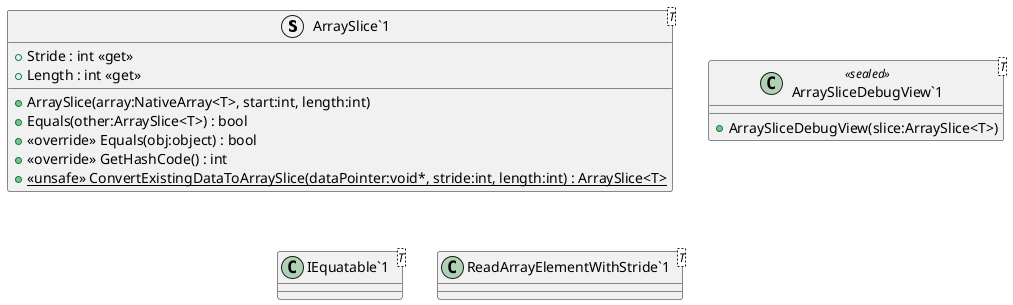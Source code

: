 @startuml
struct "ArraySlice`1"<T> {
    + ArraySlice(array:NativeArray<T>, start:int, length:int)
    + Equals(other:ArraySlice<T>) : bool
    + <<override>> Equals(obj:object) : bool
    + <<override>> GetHashCode() : int
    + {static} <<unsafe>> ConvertExistingDataToArraySlice(dataPointer:void*, stride:int, length:int) : ArraySlice<T>
    + Stride : int <<get>>
    + Length : int <<get>>
}
class "ArraySliceDebugView`1"<T> <<sealed>> {
    + ArraySliceDebugView(slice:ArraySlice<T>)
}
class "IEquatable`1"<T> {
}
class "ReadArrayElementWithStride`1"<T> {
}
@enduml
